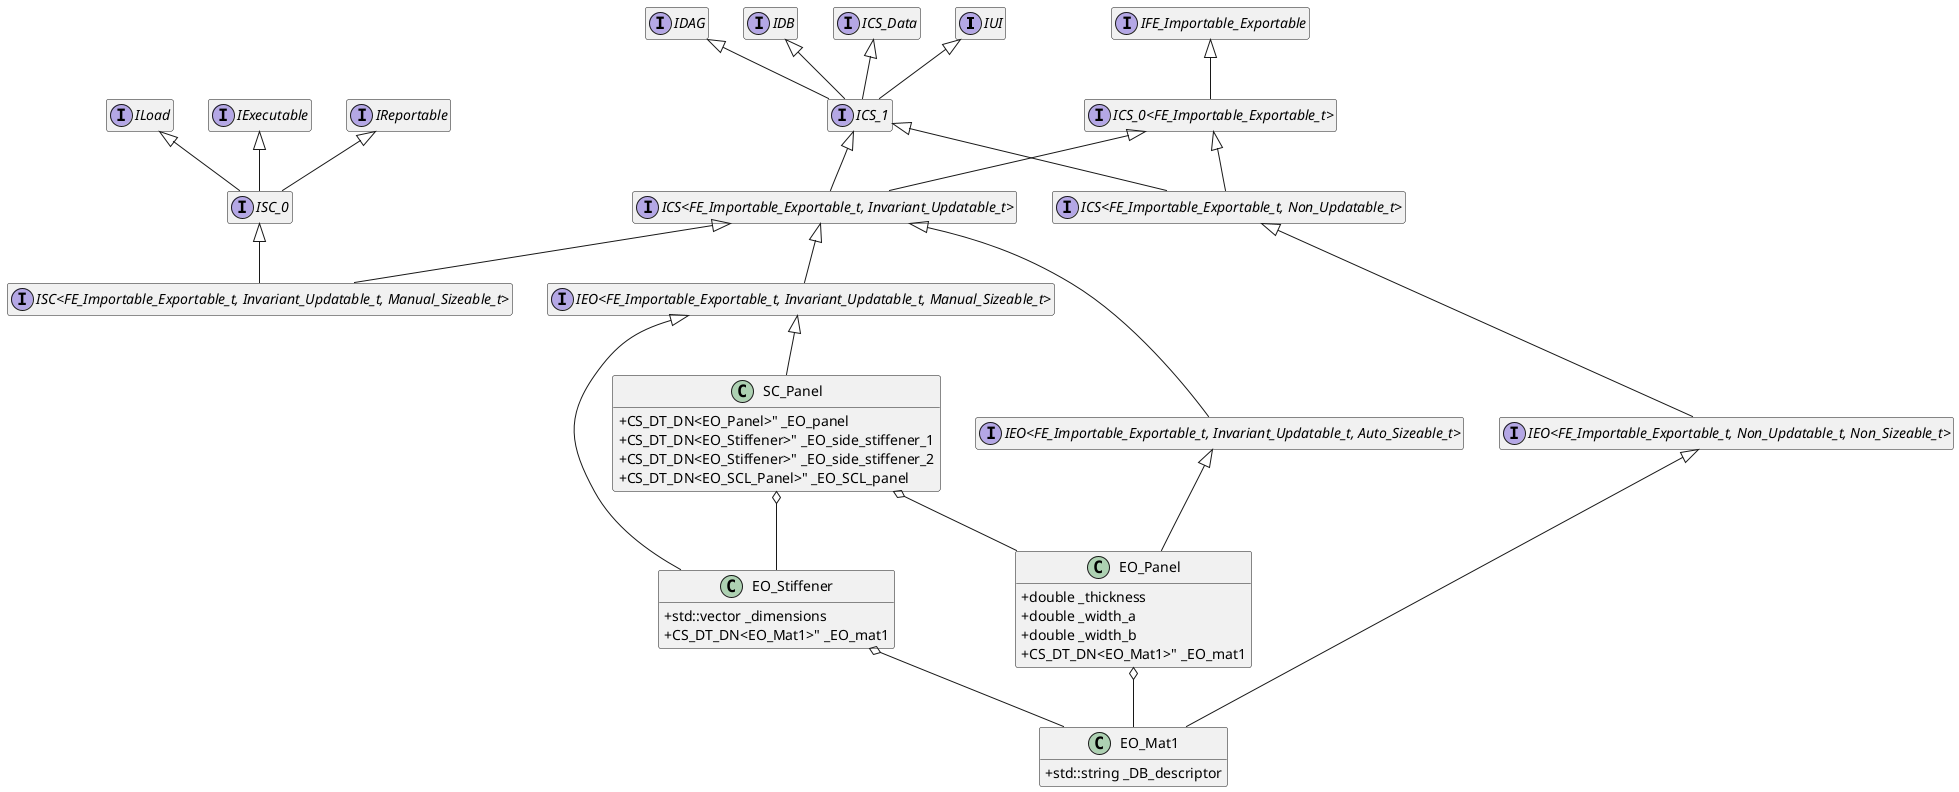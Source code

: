 @startuml
hide empty members
skinparam classAttributeIconSize 0

interface IUI
interface IDAG
interface IDB
interface ICS_Data
interface IFE_Importable_Exportable
interface IExecutable
interface IReportable
interface ILoad
interface "ICS_0<FE_Importable_Exportable_t>"
interface ICS_1
interface "ICS<FE_Importable_Exportable_t, Non_Updatable_t>"
interface "ICS<FE_Importable_Exportable_t, Invariant_Updatable_t>"
interface "IEO<FE_Importable_Exportable_t, Non_Updatable_t, Non_Sizeable_t>"
interface "IEO<FE_Importable_Exportable_t, Invariant_Updatable_t, Auto_Sizeable_t>"
interface "IEO<FE_Importable_Exportable_t, Invariant_Updatable_t, Manual_Sizeable_t>"
interface ISC_0
interface "ISC<FE_Importable_Exportable_t, Invariant_Updatable_t, Manual_Sizeable_t>"

IFE_Importable_Exportable <|-- "ICS_0<FE_Importable_Exportable_t>"

IUI <|-- ICS_1
IDAG <|-- ICS_1
IDB <|-- ICS_1
ICS_Data <|-- ICS_1

"ICS_0<FE_Importable_Exportable_t>" <|-- "ICS<FE_Importable_Exportable_t, Non_Updatable_t>"
"ICS_0<FE_Importable_Exportable_t>" <|-- "ICS<FE_Importable_Exportable_t, Invariant_Updatable_t>"

ICS_1 <|-- "ICS<FE_Importable_Exportable_t, Non_Updatable_t>"
ICS_1 <|-- "ICS<FE_Importable_Exportable_t, Invariant_Updatable_t>"

"ICS<FE_Importable_Exportable_t, Non_Updatable_t>" <|-- "IEO<FE_Importable_Exportable_t, Non_Updatable_t, Non_Sizeable_t>"
"ICS<FE_Importable_Exportable_t, Invariant_Updatable_t>" <|-- "IEO<FE_Importable_Exportable_t, Invariant_Updatable_t, Auto_Sizeable_t>"
"ICS<FE_Importable_Exportable_t, Invariant_Updatable_t>" <|-- "IEO<FE_Importable_Exportable_t, Invariant_Updatable_t, Manual_Sizeable_t>"
"ICS<FE_Importable_Exportable_t, Invariant_Updatable_t>" <|-- "ISC<FE_Importable_Exportable_t, Invariant_Updatable_t, Manual_Sizeable_t>"

IExecutable <|-- ISC_0
IReportable <|-- ISC_0
ILoad <|-- ISC_0

ISC_0 <|-- "ISC<FE_Importable_Exportable_t, Invariant_Updatable_t, Manual_Sizeable_t>"

class EO_Mat1 {
    +std::string _DB_descriptor
}

class EO_Panel {
    +double _thickness
    +double _width_a
    +double _width_b
    +CS_DT_DN<EO_Mat1>" _EO_mat1
}

class EO_Stiffener {
    +std::vector _dimensions
    +CS_DT_DN<EO_Mat1>" _EO_mat1
}

class SC_Panel {
    +CS_DT_DN<EO_Panel>" _EO_panel
    +CS_DT_DN<EO_Stiffener>" _EO_side_stiffener_1
    +CS_DT_DN<EO_Stiffener>" _EO_side_stiffener_2
    +CS_DT_DN<EO_SCL_Panel>" _EO_SCL_panel
}

"IEO<FE_Importable_Exportable_t, Non_Updatable_t, Non_Sizeable_t>" <|-- EO_Mat1
"IEO<FE_Importable_Exportable_t, Invariant_Updatable_t, Auto_Sizeable_t>" <|-- EO_Panel
"IEO<FE_Importable_Exportable_t, Invariant_Updatable_t, Manual_Sizeable_t>" <|-- EO_Stiffener
"IEO<FE_Importable_Exportable_t, Invariant_Updatable_t, Manual_Sizeable_t>" <|-- SC_Panel

EO_Panel o-- EO_Mat1
EO_Stiffener o-- EO_Mat1
SC_Panel o-- EO_Panel
SC_Panel o-- EO_Stiffener

@enduml
